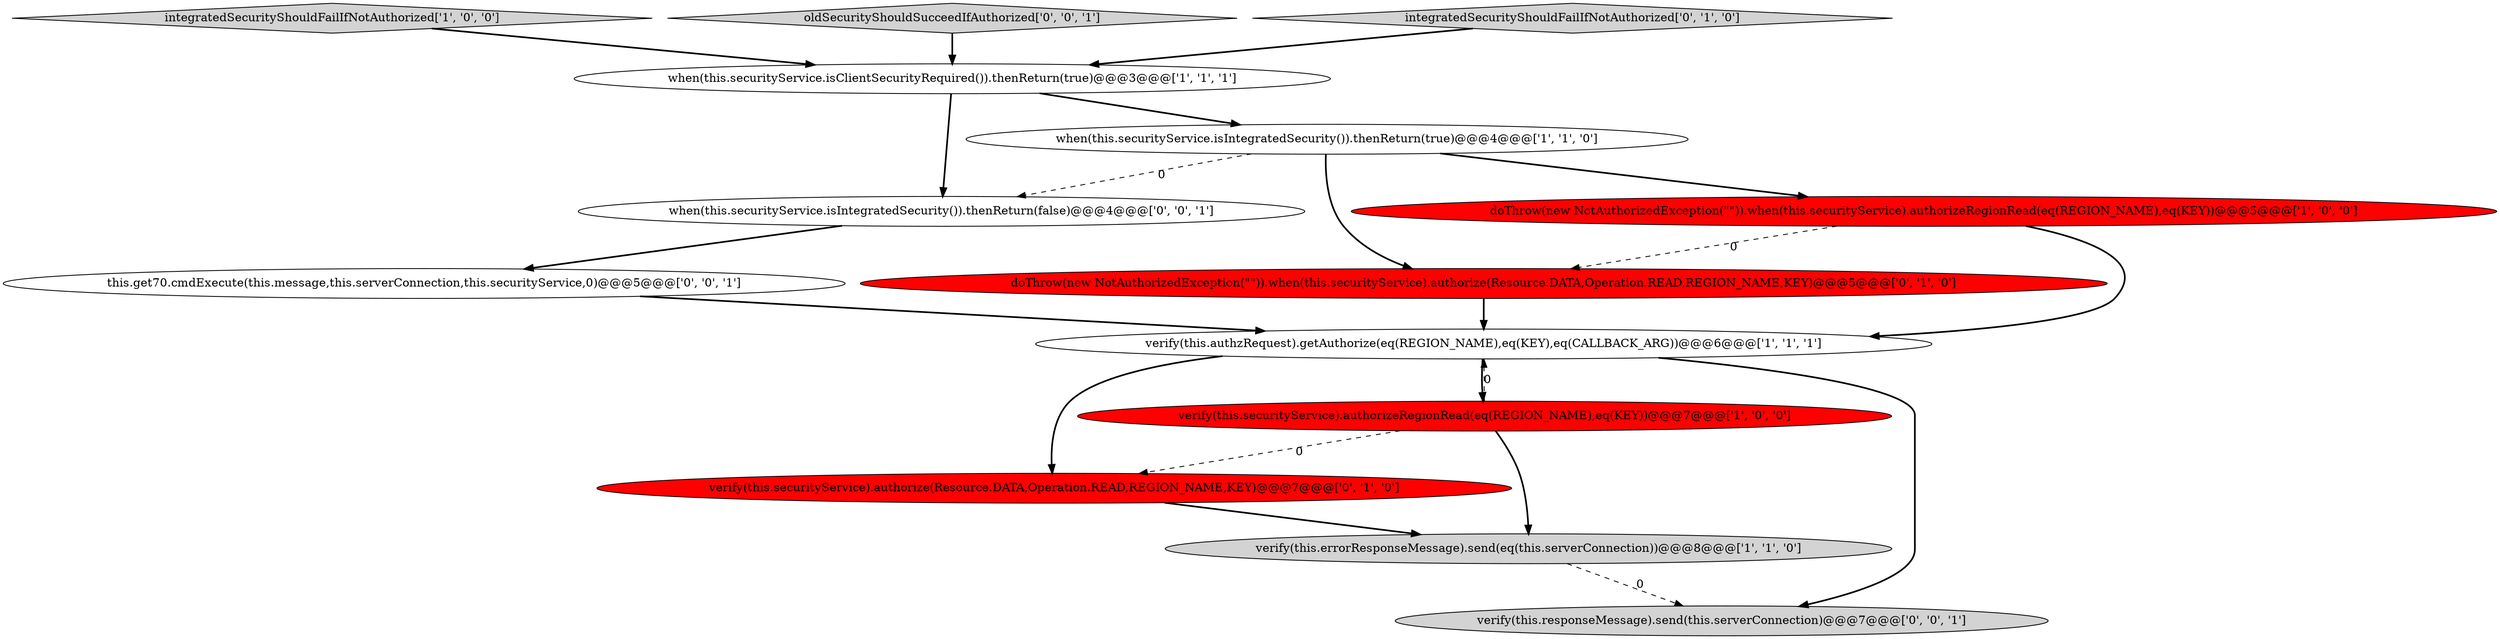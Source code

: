digraph {
1 [style = filled, label = "when(this.securityService.isIntegratedSecurity()).thenReturn(true)@@@4@@@['1', '1', '0']", fillcolor = white, shape = ellipse image = "AAA0AAABBB1BBB"];
0 [style = filled, label = "verify(this.securityService).authorizeRegionRead(eq(REGION_NAME),eq(KEY))@@@7@@@['1', '0', '0']", fillcolor = red, shape = ellipse image = "AAA1AAABBB1BBB"];
3 [style = filled, label = "doThrow(new NotAuthorizedException(\"\")).when(this.securityService).authorizeRegionRead(eq(REGION_NAME),eq(KEY))@@@5@@@['1', '0', '0']", fillcolor = red, shape = ellipse image = "AAA1AAABBB1BBB"];
12 [style = filled, label = "this.get70.cmdExecute(this.message,this.serverConnection,this.securityService,0)@@@5@@@['0', '0', '1']", fillcolor = white, shape = ellipse image = "AAA0AAABBB3BBB"];
2 [style = filled, label = "integratedSecurityShouldFailIfNotAuthorized['1', '0', '0']", fillcolor = lightgray, shape = diamond image = "AAA0AAABBB1BBB"];
5 [style = filled, label = "verify(this.authzRequest).getAuthorize(eq(REGION_NAME),eq(KEY),eq(CALLBACK_ARG))@@@6@@@['1', '1', '1']", fillcolor = white, shape = ellipse image = "AAA0AAABBB1BBB"];
10 [style = filled, label = "oldSecurityShouldSucceedIfAuthorized['0', '0', '1']", fillcolor = lightgray, shape = diamond image = "AAA0AAABBB3BBB"];
9 [style = filled, label = "verify(this.securityService).authorize(Resource.DATA,Operation.READ,REGION_NAME,KEY)@@@7@@@['0', '1', '0']", fillcolor = red, shape = ellipse image = "AAA1AAABBB2BBB"];
4 [style = filled, label = "when(this.securityService.isClientSecurityRequired()).thenReturn(true)@@@3@@@['1', '1', '1']", fillcolor = white, shape = ellipse image = "AAA0AAABBB1BBB"];
6 [style = filled, label = "verify(this.errorResponseMessage).send(eq(this.serverConnection))@@@8@@@['1', '1', '0']", fillcolor = lightgray, shape = ellipse image = "AAA0AAABBB1BBB"];
8 [style = filled, label = "integratedSecurityShouldFailIfNotAuthorized['0', '1', '0']", fillcolor = lightgray, shape = diamond image = "AAA0AAABBB2BBB"];
11 [style = filled, label = "when(this.securityService.isIntegratedSecurity()).thenReturn(false)@@@4@@@['0', '0', '1']", fillcolor = white, shape = ellipse image = "AAA0AAABBB3BBB"];
13 [style = filled, label = "verify(this.responseMessage).send(this.serverConnection)@@@7@@@['0', '0', '1']", fillcolor = lightgray, shape = ellipse image = "AAA0AAABBB3BBB"];
7 [style = filled, label = "doThrow(new NotAuthorizedException(\"\")).when(this.securityService).authorize(Resource.DATA,Operation.READ,REGION_NAME,KEY)@@@5@@@['0', '1', '0']", fillcolor = red, shape = ellipse image = "AAA1AAABBB2BBB"];
12->5 [style = bold, label=""];
5->9 [style = bold, label=""];
0->5 [style = dashed, label="0"];
0->6 [style = bold, label=""];
3->7 [style = dashed, label="0"];
1->3 [style = bold, label=""];
11->12 [style = bold, label=""];
2->4 [style = bold, label=""];
1->7 [style = bold, label=""];
9->6 [style = bold, label=""];
3->5 [style = bold, label=""];
7->5 [style = bold, label=""];
6->13 [style = dashed, label="0"];
5->0 [style = bold, label=""];
1->11 [style = dashed, label="0"];
5->13 [style = bold, label=""];
10->4 [style = bold, label=""];
4->1 [style = bold, label=""];
8->4 [style = bold, label=""];
0->9 [style = dashed, label="0"];
4->11 [style = bold, label=""];
}
